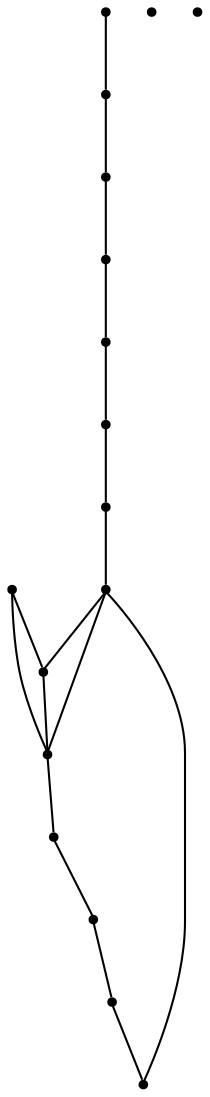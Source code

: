 graph {
  node [shape=point,comment="{\"directed\":false,\"doi\":\"10.1007/978-3-319-73915-1_19\",\"figure\":\"6 (2)\"}"]

  v0 [pos="1347.2813168616062,830.5395271577293"]
  v1 [pos="1242.8522204825413,883.422568142161"]
  v2 [pos="1242.8521886883323,1089.6751776404867"]
  v3 [pos="1138.408435178988,939.3182642577535"]
  v4 [pos="1138.409516182089,1154.8013825185749"]
  v5 [pos="1033.9668118816367,975.0849755060128"]
  v6 [pos="1033.9636960491694,1135.5610348976002"]
  v7 [pos="929.5378426794068,997.7018903125959"]
  v8 [pos="929.5366027052617,1099.8307593661325"]
  v9 [pos="825.0939301990182,1061.449117767869"]
  v10 [pos="825.092467665411,1002.935916002918"]
  v11 [pos="720.6491592749907,1041.5056339385994"]
  v12 [pos="720.6495725997056,1009.5150110078893"]
  v13 [pos="664.7354820627179,877.5800087525438"]
  v14 [pos="664.7382163646789,940.7157933740659"]
  v15 [pos="616.2200628959256,1045.1727330439653"]
  v16 [pos="616.2204762206406,1027.7677790171865"]

  v15 -- v9 [id="-13",pos="616.2200628959256,1045.1727330439653 610.2347076974838,1048.2273560164567 610.2347076974838,1048.2273560164567 610.2347076974838,1048.2273560164567 616.2190136870336,1055.8076383877183 616.2190136870336,1055.8076383877183 616.2190136870336,1055.8076383877183 720.6439768189482,1049.5317928301808 720.6439768189482,1049.5317928301808 720.6439768189482,1049.5317928301808 825.0939301990182,1061.449117767869 825.0939301990182,1061.449117767869 825.0939301990182,1061.449117767869"]
  v15 -- v11 [id="-15",pos="616.2200628959256,1045.1727330439653 720.6491592749907,1041.5056339385994 720.6491592749907,1041.5056339385994 720.6491592749907,1041.5056339385994"]
  v16 -- v12 [id="-17",pos="616.2204762206406,1027.7677790171865 720.6495725997056,1009.5150110078893 720.6495725997056,1009.5150110078893 720.6495725997056,1009.5150110078893"]
  v1 -- v0 [id="-19",pos="1242.8522204825413,883.422568142161 1347.2813168616062,830.5395271577293 1347.2813168616062,830.5395271577293 1347.2813168616062,830.5395271577293"]
  v0 -- v9 [id="-20",pos="1347.2813168616062,830.5395271577293 1242.8521568941235,974.7248787098677 1242.8521568941235,974.7248787098677 1242.8521568941235,974.7248787098677 1138.4104700083544,1067.8844570193728 1138.4104700083544,1067.8844570193728 1138.4104700083544,1067.8844570193728 1033.9647134638524,1093.500737140695 1033.9647134638524,1093.500737140695 1033.9647134638524,1093.500737140695 929.5355534963697,1090.412794245693 929.5355534963697,1090.412794245693 929.5355534963697,1090.412794245693 825.0939301990182,1061.449117767869 825.0939301990182,1061.449117767869 825.0939301990182,1061.449117767869"]
  v0 -- v11 [id="-21",pos="1347.2813168616062,830.5395271577293 1242.8521568941235,1035.3005614225785 1242.8521568941235,1035.3005614225785 1242.8521568941235,1035.3005614225785 1138.4104700083544,1095.1593571001952 1138.4104700083544,1095.1593571001952 1138.4104700083544,1095.1593571001952 1033.9647134638524,1091.3337975999866 1033.9647134638524,1091.3337975999866 1033.9647134638524,1091.3337975999866 929.5356170847874,1072.5560500482252 929.5356170847874,1072.5560500482252 929.5356170847874,1072.5560500482252 825.0939301990181,1048.3524329011498 825.0939301990181,1048.3524329011498 825.0939301990181,1048.3524329011498 720.6491592749907,1041.5056339385994 720.6491592749907,1041.5056339385994 720.6491592749907,1041.5056339385994"]
  v2 -- v0 [id="-23",pos="1242.8521886883323,1089.6751776404867 1347.2813168616062,830.5395271577293 1347.2813168616062,830.5395271577293 1347.2813168616062,830.5395271577293"]
  v3 -- v1 [id="-24",pos="1138.408435178988,939.3182642577535 1242.8522204825413,883.422568142161 1242.8522204825413,883.422568142161 1242.8522204825413,883.422568142161"]
  v4 -- v2 [id="-27",pos="1138.409516182089,1154.8013825185749 1242.8521886883323,1089.6751776404867 1242.8521886883323,1089.6751776404867 1242.8521886883323,1089.6751776404867"]
  v5 -- v3 [id="-28",pos="1033.9668118816367,975.0849755060128 1138.408435178988,939.3182642577535 1138.408435178988,939.3182642577535 1138.408435178988,939.3182642577535"]
  v6 -- v4 [id="-30",pos="1033.9636960491694,1135.5610348976002 1138.409516182089,1154.8013825185749 1138.409516182089,1154.8013825185749 1138.409516182089,1154.8013825185749"]
  v7 -- v5 [id="-31",pos="929.5378426794068,997.7018903125959 1033.9668118816367,975.0849755060128 1033.9668118816367,975.0849755060128 1033.9668118816367,975.0849755060128"]
  v8 -- v6 [id="-34",pos="929.5366027052617,1099.8307593661325 1033.9636960491694,1135.5610348976002 1033.9636960491694,1135.5610348976002 1033.9636960491694,1135.5610348976002"]
  v11 -- v9 [id="-38",pos="720.6491592749907,1041.5056339385994 825.0939301990182,1061.449117767869 825.0939301990182,1061.449117767869 825.0939301990182,1061.449117767869"]
  v12 -- v10 [id="-39",pos="720.6495725997056,1009.5150110078893 825.092467665411,1002.935916002918 825.092467665411,1002.935916002918 825.092467665411,1002.935916002918"]
  v10 -- v7 [id="-42",pos="825.092467665411,1002.935916002918 929.5378426794068,997.7018903125959 929.5378426794068,997.7018903125959 929.5378426794068,997.7018903125959"]
  v9 -- v8 [id="-45",pos="825.0939301990182,1061.449117767869 929.5366027052617,1099.8307593661325 929.5366027052617,1099.8307593661325 929.5366027052617,1099.8307593661325"]
}